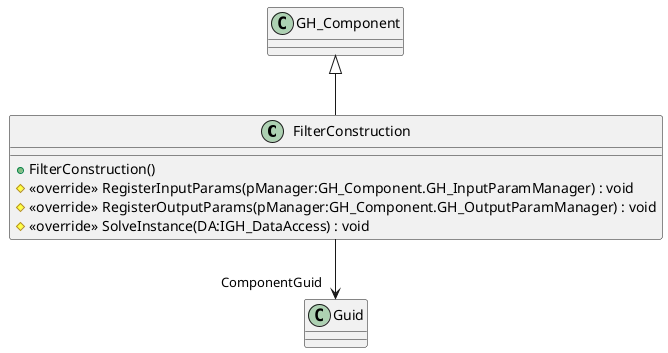 @startuml
class FilterConstruction {
    + FilterConstruction()
    # <<override>> RegisterInputParams(pManager:GH_Component.GH_InputParamManager) : void
    # <<override>> RegisterOutputParams(pManager:GH_Component.GH_OutputParamManager) : void
    # <<override>> SolveInstance(DA:IGH_DataAccess) : void
}
GH_Component <|-- FilterConstruction
FilterConstruction --> "ComponentGuid" Guid
@enduml
